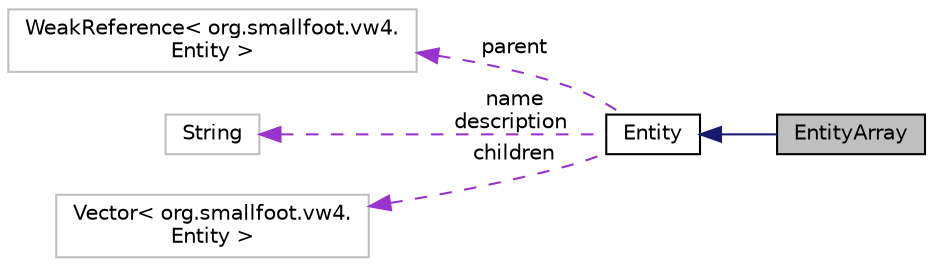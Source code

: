 digraph "EntityArray"
{
  edge [fontname="Helvetica",fontsize="10",labelfontname="Helvetica",labelfontsize="10"];
  node [fontname="Helvetica",fontsize="10",shape=record];
  rankdir="LR";
  Node1 [label="EntityArray",height=0.2,width=0.4,color="black", fillcolor="grey75", style="filled" fontcolor="black"];
  Node2 -> Node1 [dir="back",color="midnightblue",fontsize="10",style="solid",fontname="Helvetica"];
  Node2 [label="Entity",height=0.2,width=0.4,color="black", fillcolor="white", style="filled",URL="$classorg_1_1smallfoot_1_1vw4_1_1Entity.html",tooltip="An Entity is the core mutable object used in the JSON import for VW4. "];
  Node3 -> Node2 [dir="back",color="darkorchid3",fontsize="10",style="dashed",label=" parent" ,fontname="Helvetica"];
  Node3 [label="WeakReference\< org.smallfoot.vw4.\lEntity \>",height=0.2,width=0.4,color="grey75", fillcolor="white", style="filled"];
  Node4 -> Node2 [dir="back",color="darkorchid3",fontsize="10",style="dashed",label=" name\ndescription" ,fontname="Helvetica"];
  Node4 [label="String",height=0.2,width=0.4,color="grey75", fillcolor="white", style="filled"];
  Node5 -> Node2 [dir="back",color="darkorchid3",fontsize="10",style="dashed",label=" children" ,fontname="Helvetica"];
  Node5 [label="Vector\< org.smallfoot.vw4.\lEntity \>",height=0.2,width=0.4,color="grey75", fillcolor="white", style="filled"];
}
